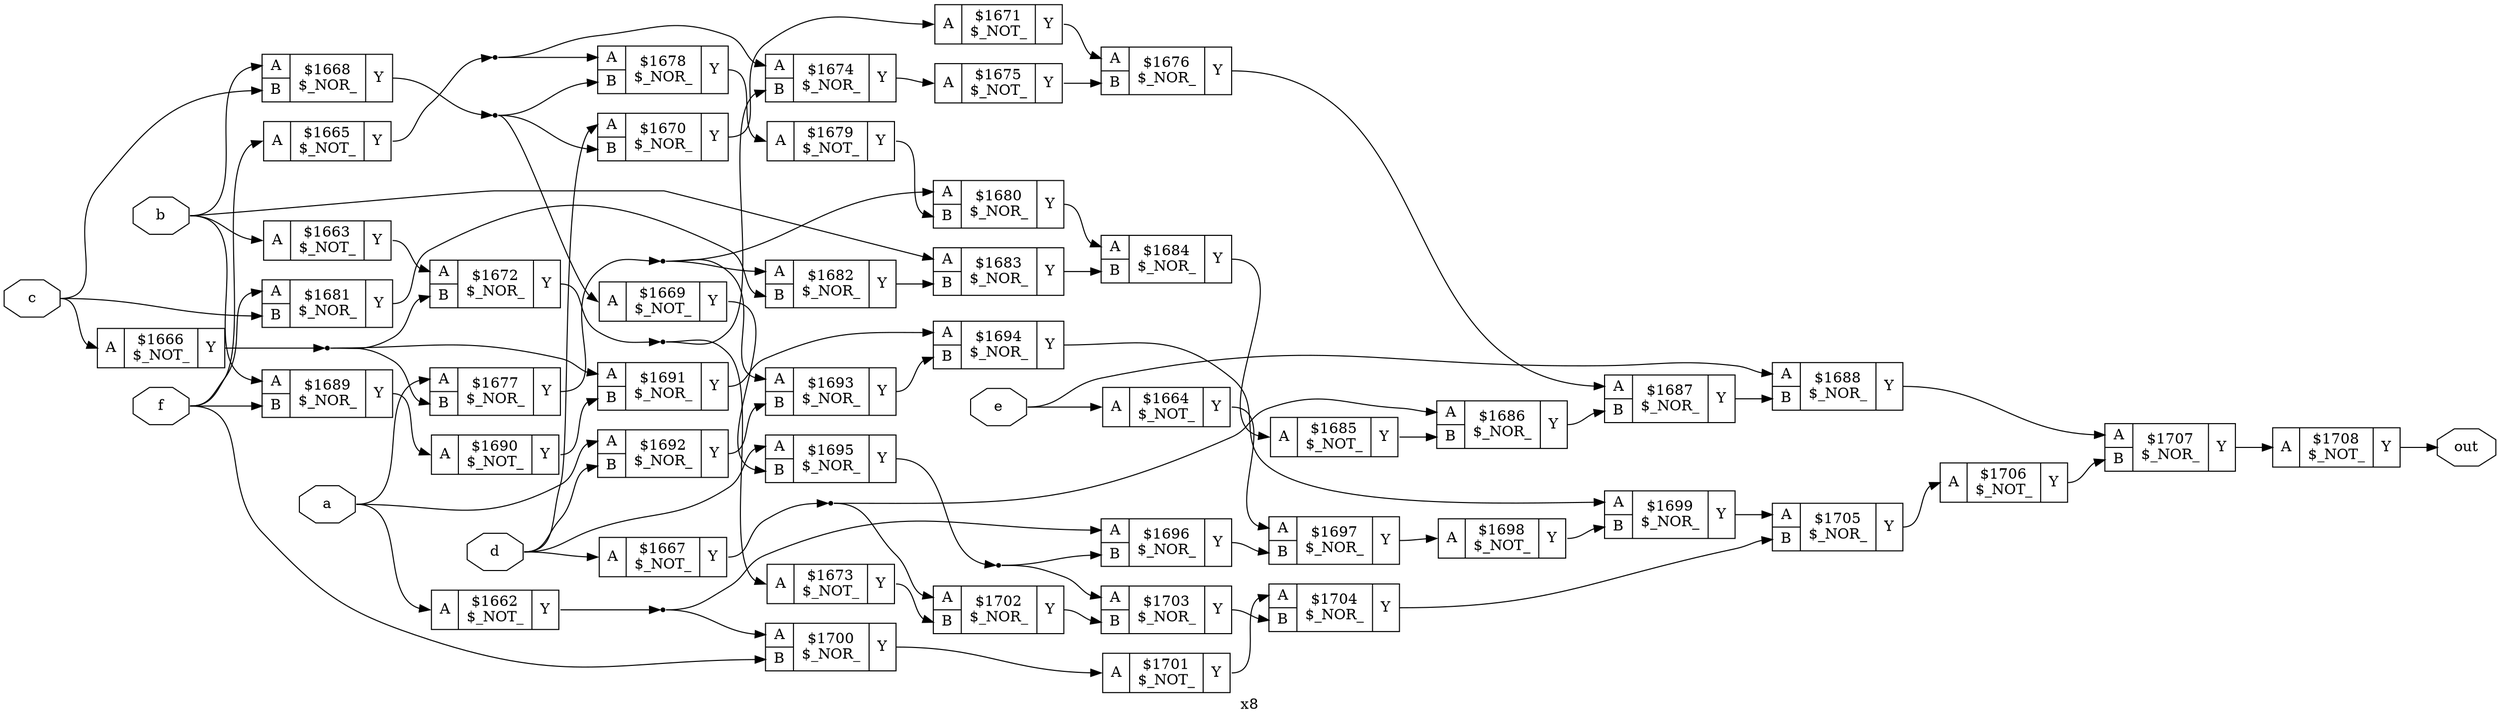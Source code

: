 digraph "x8" {
label="x8";
rankdir="LR";
remincross=true;
n47 [ shape=octagon, label="a", color="black", fontcolor="black" ];
n48 [ shape=octagon, label="b", color="black", fontcolor="black" ];
n49 [ shape=octagon, label="c", color="black", fontcolor="black" ];
n50 [ shape=octagon, label="d", color="black", fontcolor="black" ];
n51 [ shape=octagon, label="e", color="black", fontcolor="black" ];
n52 [ shape=octagon, label="f", color="black", fontcolor="black" ];
n53 [ shape=octagon, label="out", color="black", fontcolor="black" ];
c56 [ shape=record, label="{{<p54> A}|$1662\n$_NOT_|{<p55> Y}}" ];
c57 [ shape=record, label="{{<p54> A}|$1663\n$_NOT_|{<p55> Y}}" ];
c58 [ shape=record, label="{{<p54> A}|$1664\n$_NOT_|{<p55> Y}}" ];
c59 [ shape=record, label="{{<p54> A}|$1665\n$_NOT_|{<p55> Y}}" ];
c60 [ shape=record, label="{{<p54> A}|$1666\n$_NOT_|{<p55> Y}}" ];
c61 [ shape=record, label="{{<p54> A}|$1667\n$_NOT_|{<p55> Y}}" ];
c63 [ shape=record, label="{{<p54> A|<p62> B}|$1668\n$_NOR_|{<p55> Y}}" ];
c64 [ shape=record, label="{{<p54> A}|$1669\n$_NOT_|{<p55> Y}}" ];
c65 [ shape=record, label="{{<p54> A|<p62> B}|$1670\n$_NOR_|{<p55> Y}}" ];
c66 [ shape=record, label="{{<p54> A}|$1671\n$_NOT_|{<p55> Y}}" ];
c67 [ shape=record, label="{{<p54> A|<p62> B}|$1672\n$_NOR_|{<p55> Y}}" ];
c68 [ shape=record, label="{{<p54> A}|$1673\n$_NOT_|{<p55> Y}}" ];
c69 [ shape=record, label="{{<p54> A|<p62> B}|$1674\n$_NOR_|{<p55> Y}}" ];
c70 [ shape=record, label="{{<p54> A}|$1675\n$_NOT_|{<p55> Y}}" ];
c71 [ shape=record, label="{{<p54> A|<p62> B}|$1676\n$_NOR_|{<p55> Y}}" ];
c72 [ shape=record, label="{{<p54> A|<p62> B}|$1677\n$_NOR_|{<p55> Y}}" ];
c73 [ shape=record, label="{{<p54> A|<p62> B}|$1678\n$_NOR_|{<p55> Y}}" ];
c74 [ shape=record, label="{{<p54> A}|$1679\n$_NOT_|{<p55> Y}}" ];
c75 [ shape=record, label="{{<p54> A|<p62> B}|$1680\n$_NOR_|{<p55> Y}}" ];
c76 [ shape=record, label="{{<p54> A|<p62> B}|$1681\n$_NOR_|{<p55> Y}}" ];
c77 [ shape=record, label="{{<p54> A|<p62> B}|$1682\n$_NOR_|{<p55> Y}}" ];
c78 [ shape=record, label="{{<p54> A|<p62> B}|$1683\n$_NOR_|{<p55> Y}}" ];
c79 [ shape=record, label="{{<p54> A|<p62> B}|$1684\n$_NOR_|{<p55> Y}}" ];
c80 [ shape=record, label="{{<p54> A}|$1685\n$_NOT_|{<p55> Y}}" ];
c81 [ shape=record, label="{{<p54> A|<p62> B}|$1686\n$_NOR_|{<p55> Y}}" ];
c82 [ shape=record, label="{{<p54> A|<p62> B}|$1687\n$_NOR_|{<p55> Y}}" ];
c83 [ shape=record, label="{{<p54> A|<p62> B}|$1688\n$_NOR_|{<p55> Y}}" ];
c84 [ shape=record, label="{{<p54> A|<p62> B}|$1689\n$_NOR_|{<p55> Y}}" ];
c85 [ shape=record, label="{{<p54> A}|$1690\n$_NOT_|{<p55> Y}}" ];
c86 [ shape=record, label="{{<p54> A|<p62> B}|$1691\n$_NOR_|{<p55> Y}}" ];
c87 [ shape=record, label="{{<p54> A|<p62> B}|$1692\n$_NOR_|{<p55> Y}}" ];
c88 [ shape=record, label="{{<p54> A|<p62> B}|$1693\n$_NOR_|{<p55> Y}}" ];
c89 [ shape=record, label="{{<p54> A|<p62> B}|$1694\n$_NOR_|{<p55> Y}}" ];
c90 [ shape=record, label="{{<p54> A|<p62> B}|$1695\n$_NOR_|{<p55> Y}}" ];
c91 [ shape=record, label="{{<p54> A|<p62> B}|$1696\n$_NOR_|{<p55> Y}}" ];
c92 [ shape=record, label="{{<p54> A|<p62> B}|$1697\n$_NOR_|{<p55> Y}}" ];
c93 [ shape=record, label="{{<p54> A}|$1698\n$_NOT_|{<p55> Y}}" ];
c94 [ shape=record, label="{{<p54> A|<p62> B}|$1699\n$_NOR_|{<p55> Y}}" ];
c95 [ shape=record, label="{{<p54> A|<p62> B}|$1700\n$_NOR_|{<p55> Y}}" ];
c96 [ shape=record, label="{{<p54> A}|$1701\n$_NOT_|{<p55> Y}}" ];
c97 [ shape=record, label="{{<p54> A|<p62> B}|$1702\n$_NOR_|{<p55> Y}}" ];
c98 [ shape=record, label="{{<p54> A|<p62> B}|$1703\n$_NOR_|{<p55> Y}}" ];
c99 [ shape=record, label="{{<p54> A|<p62> B}|$1704\n$_NOR_|{<p55> Y}}" ];
c100 [ shape=record, label="{{<p54> A|<p62> B}|$1705\n$_NOR_|{<p55> Y}}" ];
c101 [ shape=record, label="{{<p54> A}|$1706\n$_NOT_|{<p55> Y}}" ];
c102 [ shape=record, label="{{<p54> A|<p62> B}|$1707\n$_NOR_|{<p55> Y}}" ];
c103 [ shape=record, label="{{<p54> A}|$1708\n$_NOT_|{<p55> Y}}" ];
c58:p55:e -> c92:p54:w [color="black", label=""];
c68:p55:e -> c97:p62:w [color="black", label=""];
c69:p55:e -> c70:p54:w [color="black", label=""];
c70:p55:e -> c71:p62:w [color="black", label=""];
c71:p55:e -> c82:p54:w [color="black", label=""];
n14 [ shape=point ];
c72:p55:e -> n14:w [color="black", label=""];
n14:e -> c75:p54:w [color="black", label=""];
n14:e -> c77:p54:w [color="black", label=""];
n14:e -> c88:p54:w [color="black", label=""];
c73:p55:e -> c74:p54:w [color="black", label=""];
c74:p55:e -> c75:p62:w [color="black", label=""];
c75:p55:e -> c79:p54:w [color="black", label=""];
c76:p55:e -> c77:p62:w [color="black", label=""];
c77:p55:e -> c78:p62:w [color="black", label=""];
n2 [ shape=point ];
c59:p55:e -> n2:w [color="black", label=""];
n2:e -> c69:p54:w [color="black", label=""];
n2:e -> c73:p54:w [color="black", label=""];
c78:p55:e -> c79:p62:w [color="black", label=""];
c79:p55:e -> c80:p54:w [color="black", label=""];
c80:p55:e -> c81:p62:w [color="black", label=""];
c81:p55:e -> c82:p62:w [color="black", label=""];
c82:p55:e -> c83:p62:w [color="black", label=""];
c83:p55:e -> c102:p54:w [color="black", label=""];
c84:p55:e -> c85:p54:w [color="black", label=""];
c85:p55:e -> c86:p62:w [color="black", label=""];
c86:p55:e -> c89:p54:w [color="black", label=""];
c87:p55:e -> c88:p62:w [color="black", label=""];
n3 [ shape=point ];
c60:p55:e -> n3:w [color="black", label=""];
n3:e -> c67:p62:w [color="black", label=""];
n3:e -> c72:p62:w [color="black", label=""];
n3:e -> c86:p54:w [color="black", label=""];
c88:p55:e -> c89:p62:w [color="black", label=""];
c89:p55:e -> c94:p54:w [color="black", label=""];
n32 [ shape=point ];
c90:p55:e -> n32:w [color="black", label=""];
n32:e -> c91:p62:w [color="black", label=""];
n32:e -> c98:p54:w [color="black", label=""];
c91:p55:e -> c92:p62:w [color="black", label=""];
c92:p55:e -> c93:p54:w [color="black", label=""];
c93:p55:e -> c94:p62:w [color="black", label=""];
c94:p55:e -> c100:p54:w [color="black", label=""];
c95:p55:e -> c96:p54:w [color="black", label=""];
c96:p55:e -> c99:p54:w [color="black", label=""];
c97:p55:e -> c98:p62:w [color="black", label=""];
n4 [ shape=point ];
c61:p55:e -> n4:w [color="black", label=""];
n4:e -> c81:p54:w [color="black", label=""];
n4:e -> c97:p54:w [color="black", label=""];
c98:p55:e -> c99:p62:w [color="black", label=""];
c99:p55:e -> c100:p62:w [color="black", label=""];
c100:p55:e -> c101:p54:w [color="black", label=""];
c101:p55:e -> c102:p62:w [color="black", label=""];
c102:p55:e -> c103:p54:w [color="black", label=""];
n45 [ shape=point ];
c56:p55:e -> n45:w [color="black", label=""];
n45:e -> c91:p54:w [color="black", label=""];
n45:e -> c95:p54:w [color="black", label=""];
c57:p55:e -> c67:p54:w [color="black", label=""];
n47:e -> c56:p54:w [color="black", label=""];
n47:e -> c72:p54:w [color="black", label=""];
n47:e -> c87:p54:w [color="black", label=""];
n48:e -> c57:p54:w [color="black", label=""];
n48:e -> c63:p54:w [color="black", label=""];
n48:e -> c78:p54:w [color="black", label=""];
n48:e -> c84:p54:w [color="black", label=""];
n49:e -> c60:p54:w [color="black", label=""];
n49:e -> c63:p62:w [color="black", label=""];
n49:e -> c76:p62:w [color="black", label=""];
n5 [ shape=point ];
c63:p55:e -> n5:w [color="black", label=""];
n5:e -> c64:p54:w [color="black", label=""];
n5:e -> c65:p62:w [color="black", label=""];
n5:e -> c73:p62:w [color="black", label=""];
n50:e -> c61:p54:w [color="black", label=""];
n50:e -> c65:p54:w [color="black", label=""];
n50:e -> c87:p62:w [color="black", label=""];
n50:e -> c90:p54:w [color="black", label=""];
n51:e -> c58:p54:w [color="black", label=""];
n51:e -> c83:p54:w [color="black", label=""];
n52:e -> c59:p54:w [color="black", label=""];
n52:e -> c76:p54:w [color="black", label=""];
n52:e -> c84:p62:w [color="black", label=""];
n52:e -> c95:p62:w [color="black", label=""];
c103:p55:e -> n53:w [color="black", label=""];
c64:p55:e -> c90:p62:w [color="black", label=""];
c65:p55:e -> c66:p54:w [color="black", label=""];
c66:p55:e -> c71:p54:w [color="black", label=""];
n9 [ shape=point ];
c67:p55:e -> n9:w [color="black", label=""];
n9:e -> c68:p54:w [color="black", label=""];
n9:e -> c69:p62:w [color="black", label=""];
}

